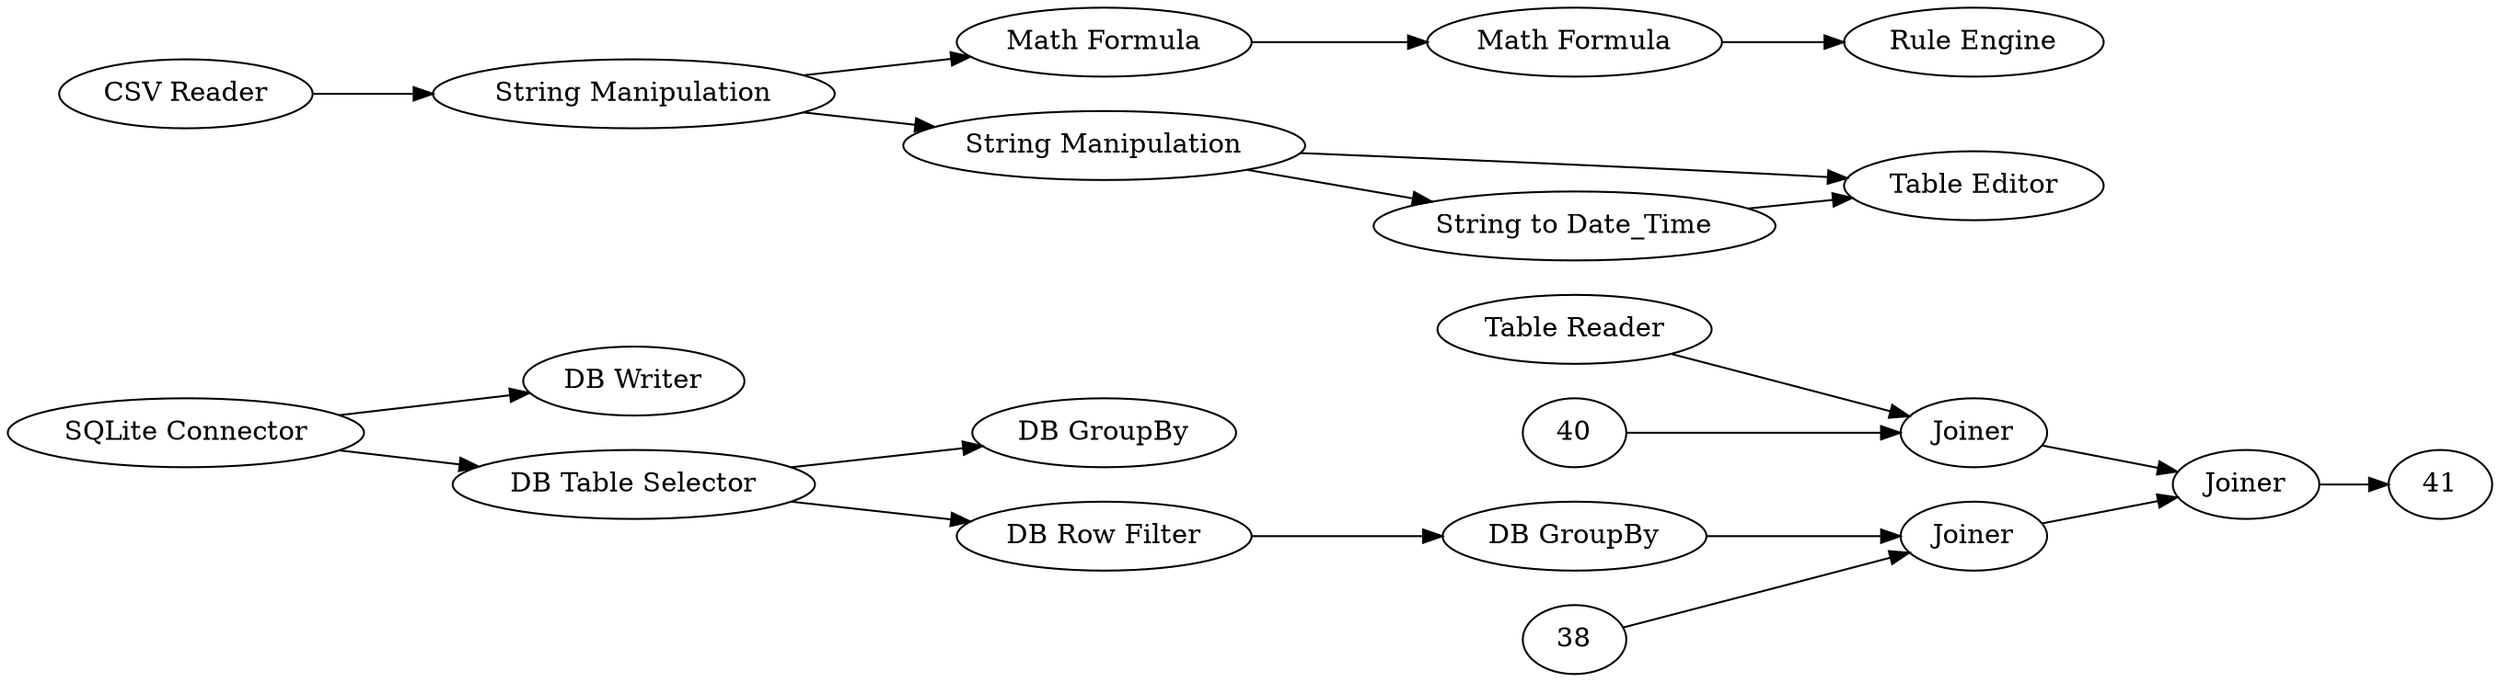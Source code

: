 digraph {
	33 [label="Table Reader"]
	36 [label=Joiner]
	37 [label=Joiner]
	19 [label="Excel Reader"]
	21 [label="Math Formula"]
	22 [label="Rule Engine"]
	23 [label="Math Formula"]
	20 [label="Excel Reader"]
	26 [label="Extract Date_Time Fields"]
	19 [label="String Manipulation"]
	20 [label="String Manipulation"]
	24 [label="String to Date_Time"]
	26 [label="Table Editor"]
	34 [label="CSV Reader"]
	6 [label="SQLite Connector"]
	30 [label="DB Writer"]
	31 [label="DB Table Selector"]
	32 [label="DB GroupBy"]
	35 [label="DB Row Filter"]
	39 [label="DB GroupBy"]
	42 [label=Joiner]
	19 -> 23
	21 -> 22
	23 -> 21
	20 -> 26
	19 -> 20
	20 -> 24
	24 -> 26
	34 -> 19
	6 -> 30
	6 -> 31
	31 -> 35
	31 -> 32
	35 -> 39
	33 -> 37
	36 -> 41
	37 -> 36
	38 -> 42
	39 -> 42
	40 -> 37
	42 -> 36
	rankdir=LR
}
